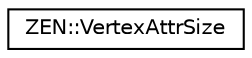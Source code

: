 digraph "Graphical Class Hierarchy"
{
 // LATEX_PDF_SIZE
  edge [fontname="Helvetica",fontsize="10",labelfontname="Helvetica",labelfontsize="10"];
  node [fontname="Helvetica",fontsize="10",shape=record];
  rankdir="LR";
  Node0 [label="ZEN::VertexAttrSize",height=0.2,width=0.4,color="black", fillcolor="white", style="filled",URL="$classZEN_1_1VertexAttrSize.html",tooltip=" "];
}
